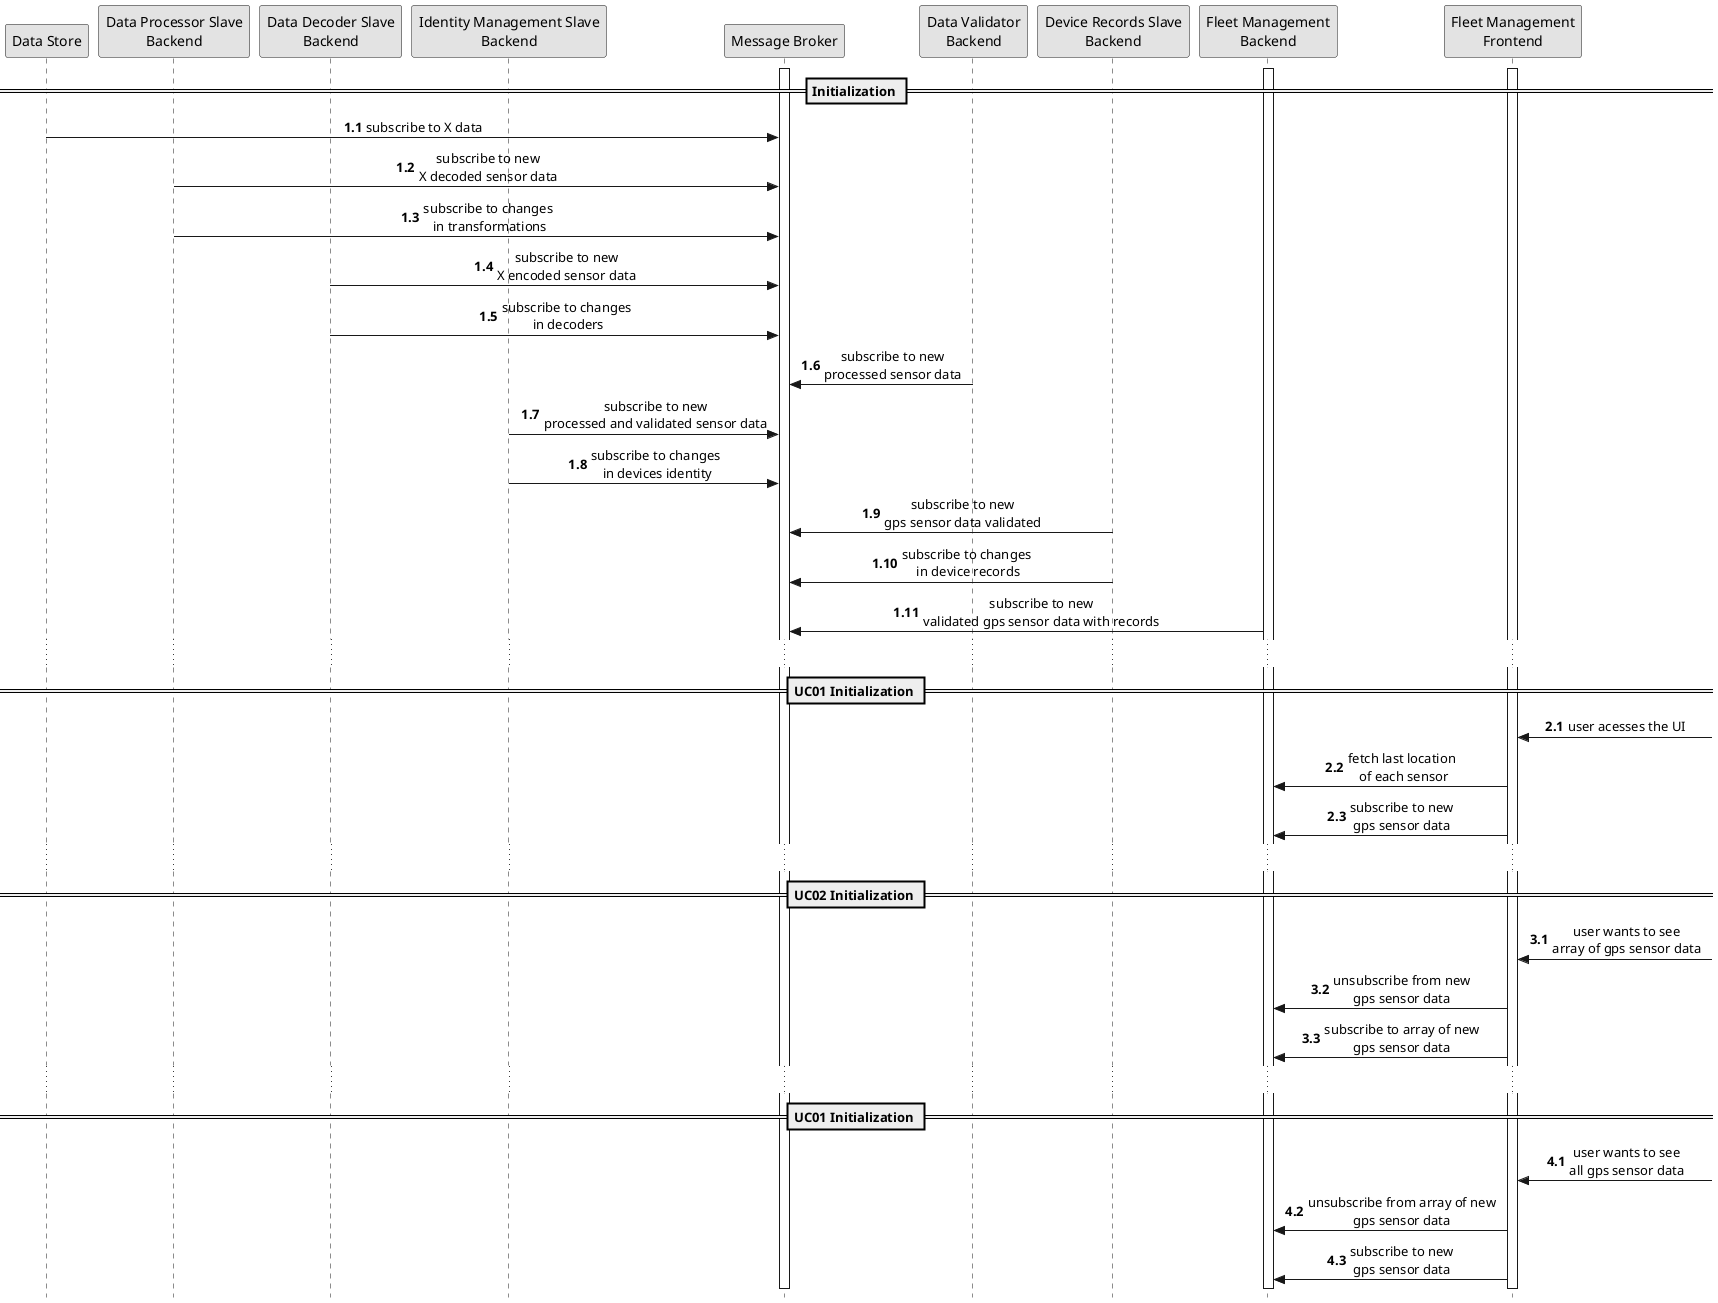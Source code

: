 @startuml process-view-level2-uc00

skinparam Monochrome true
skinparam sequenceMessageAlign center
skinparam style strictuml
hide unlinked

autonumber 1.1

participant "Data Gateway" as DG
participant "Data Store" as DS
participant "Data Processor Slave\nBackend" as SDP
participant "Data Decoder Slave\nBackend" as SDD
participant "Identity Management Slave\nBackend" as SIM
participant "Message Broker" as MB
participant "Data Validator\nBackend" as DVB
participant "Device Records Slave\nBackend" as DRSB
participant "Fleet Management\nBackend" as LTB
participant "Fleet Management\nFrontend" as LTF

activate MB
activate LTF
activate LTB

== Initialization ==
DS -> MB :   subscribe to X data
SDP -> MB :  subscribe to new\nX decoded sensor data
SDP -> MB :  subscribe to changes\n in transformations
SDD -> MB :  subscribe to new\nX encoded sensor data
SDD -> MB :  subscribe to changes\n in decoders
DVB -> MB :  subscribe to new\nprocessed sensor data
SIM -> MB :  subscribe to new\nprocessed and validated sensor data
SIM -> MB :  subscribe to changes\n in devices identity
DRSB -> MB : subscribe to new\ngps sensor data validated
DRSB -> MB : subscribe to changes\n in device records
LTB -> MB :  subscribe to new\nvalidated gps sensor data with records

...
== UC01 Initialization ==
autonumber inc A
LTF <- : user acesses the UI
LTF -> LTB : fetch last location\n of each sensor
LTF -> LTB : subscribe to new\ngps sensor data
...
== UC02 Initialization ==
autonumber inc A
LTF <- : user wants to see\narray of gps sensor data
LTF -> LTB : unsubscribe from new\ngps sensor data
LTF -> LTB : subscribe to array of new\ngps sensor data

...
== UC01 Initialization ==
autonumber inc A
LTF <- : user wants to see\nall gps sensor data
LTF -> LTB : unsubscribe from array of new\ngps sensor data
LTF -> LTB : subscribe to new\ngps sensor data

@enduml
